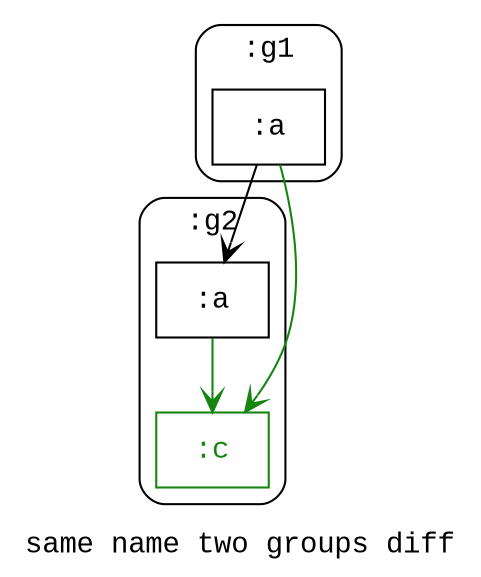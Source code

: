 digraph D {
    tooltip="same name two groups diff";
    label="same name two groups diff";
    bgcolor="#ffffff";
    fontcolor="#000000";
    fontname="Courier New";
    
    subgraph cluster_node1 { /* :g1 */
        label=":g1";
        style="rounded";
        fontname="Courier New";
        color="#000000";
        fontcolor="#000000";
        tooltip=":g1";
        
        node2 [color="#000000",fontcolor="#000000",fontname="Courier New",shape="rectangle",tooltip=":g1:a",label=":a"]
    }
    
    subgraph cluster_node3 { /* :g2 */
        label=":g2";
        style="rounded";
        fontname="Courier New";
        color="#000000";
        fontcolor="#000000";
        tooltip=":g2";
        
        node4 [color="#000000",fontcolor="#000000",fontname="Courier New",shape="rectangle",tooltip=":g2:a",label=":a"]
        node5 [color="#158510",fontcolor="#158510",fontname="Courier New",shape="rectangle",tooltip=":g2:c",label=":c"]
    }
    
    node2 -> node4 [arrowhead="vee",color="#000000",tooltip=":g1:a\n   ->\n:g2:a",]
    node2 -> node5 [arrowhead="vee",color="#158510",tooltip=":g1:a\n   ->\n:g2:c",]
    node4 -> node5 [arrowhead="vee",color="#158510",tooltip=":g2:a\n   ->\n:g2:c",]
}
